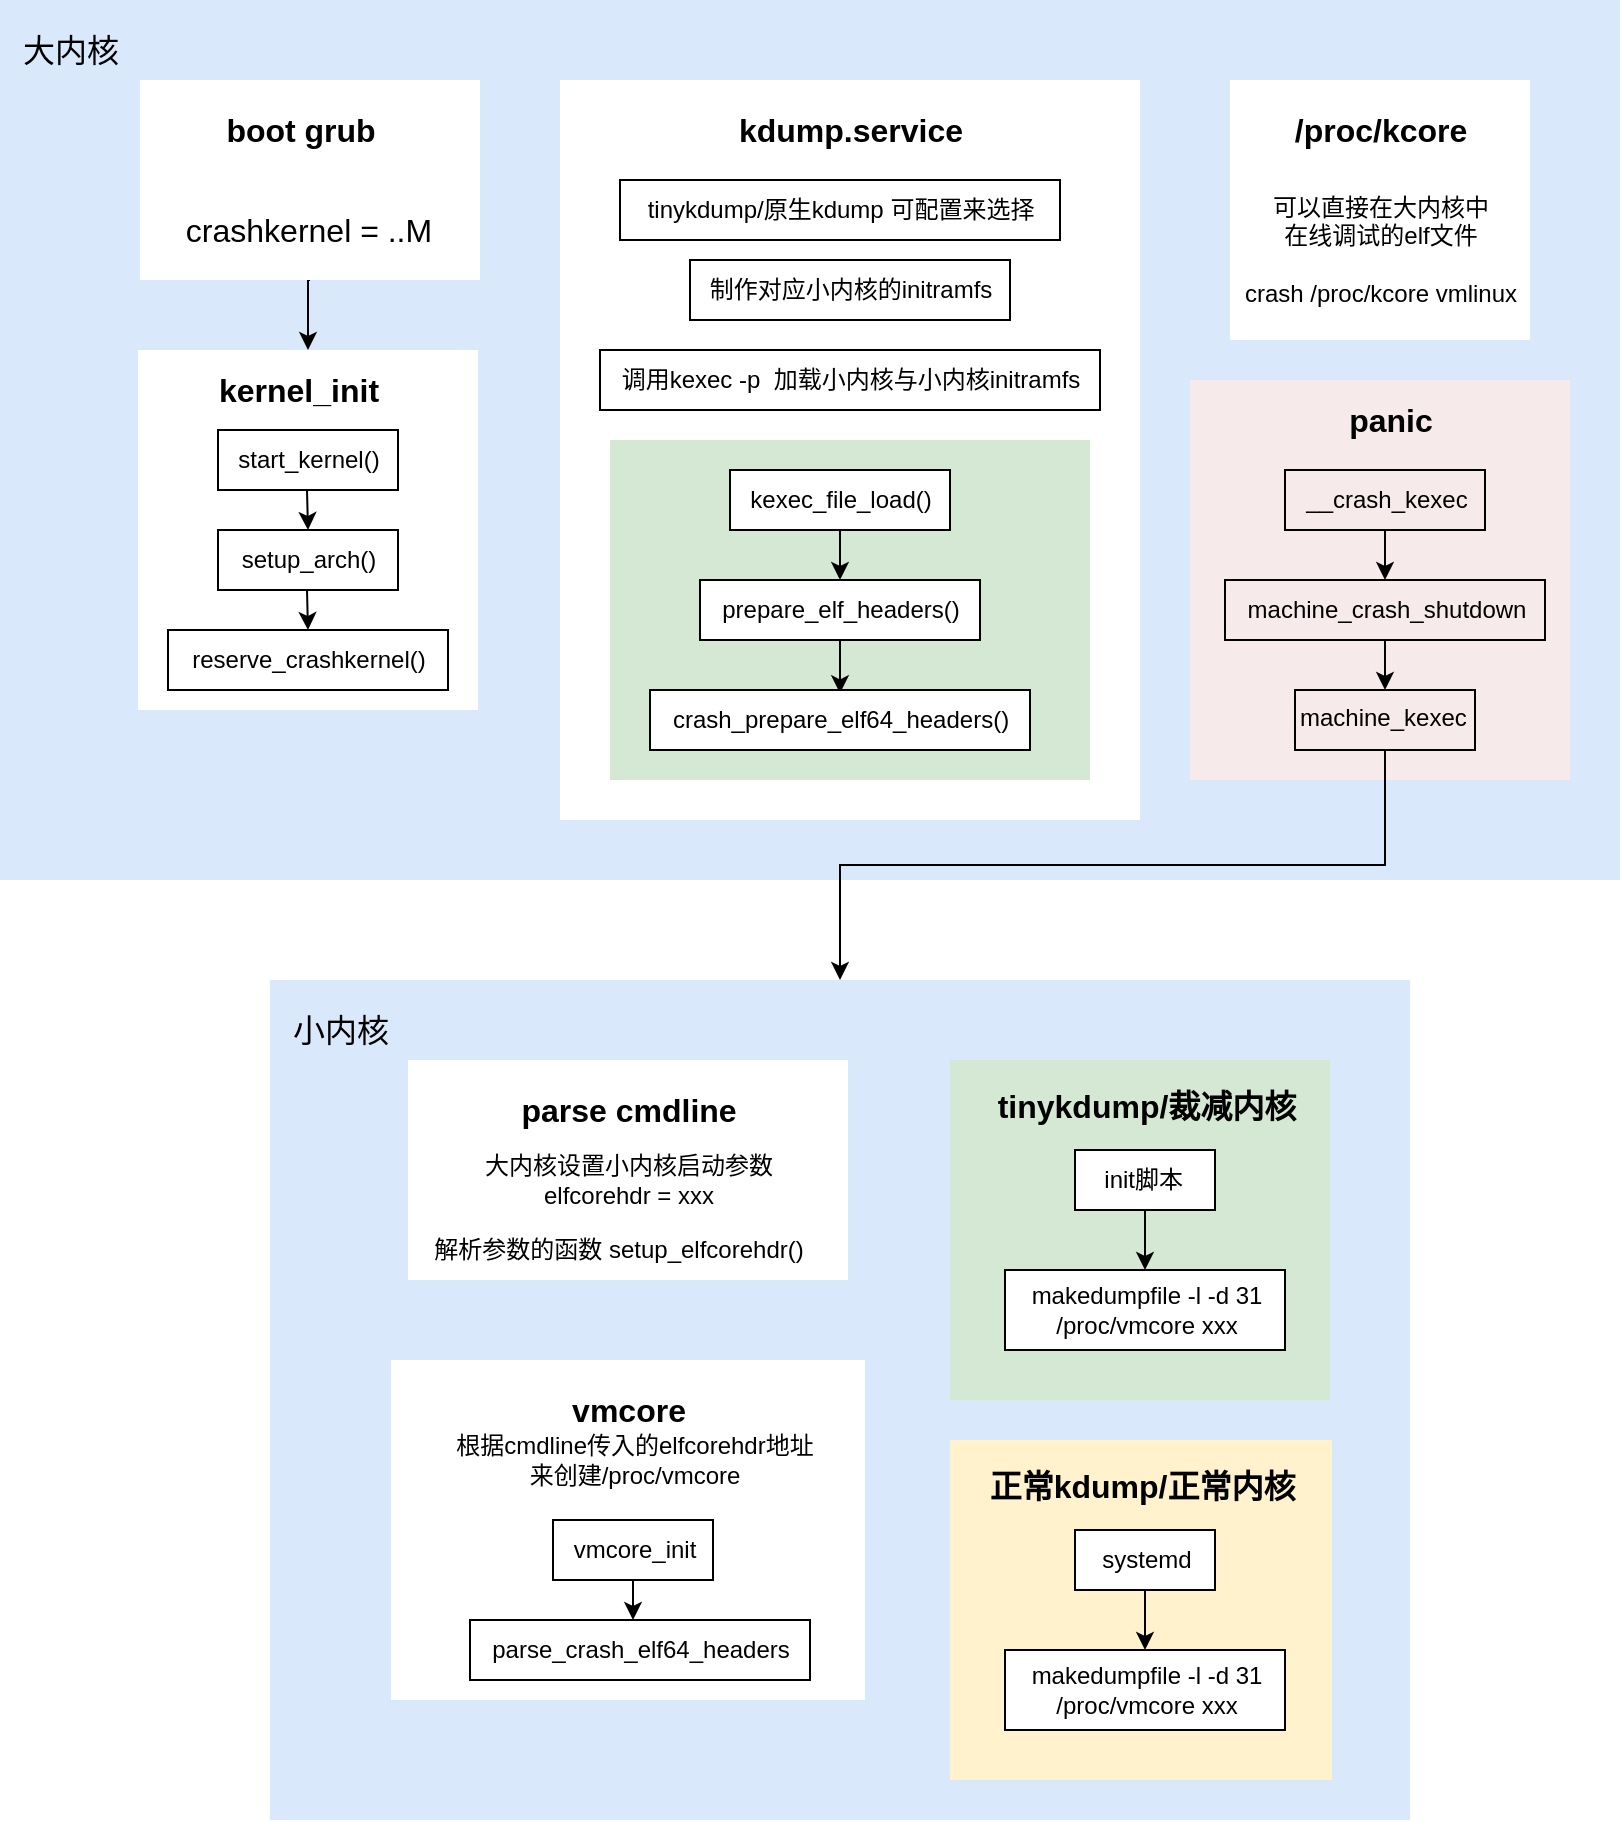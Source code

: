 <mxfile version="21.6.6" type="github">
  <diagram name="第 1 页" id="QE-rHyJdenW7DbmXGxB5">
    <mxGraphModel dx="2122" dy="763" grid="1" gridSize="10" guides="1" tooltips="1" connect="1" arrows="1" fold="1" page="1" pageScale="1" pageWidth="827" pageHeight="1169" math="0" shadow="0">
      <root>
        <mxCell id="0" />
        <mxCell id="1" parent="0" />
        <mxCell id="2CHSlPQVJFkhcI9sV0uu-4" value="" style="rounded=0;whiteSpace=wrap;html=1;fillColor=#dae8fc;strokeColor=none;" vertex="1" parent="1">
          <mxGeometry x="-140" y="410" width="810" height="440" as="geometry" />
        </mxCell>
        <mxCell id="2CHSlPQVJFkhcI9sV0uu-21" style="edgeStyle=orthogonalEdgeStyle;rounded=0;orthogonalLoop=1;jettySize=auto;html=1;exitX=0.5;exitY=1;exitDx=0;exitDy=0;entryX=0.5;entryY=0;entryDx=0;entryDy=0;" edge="1" parent="1" source="2CHSlPQVJFkhcI9sV0uu-1" target="2CHSlPQVJFkhcI9sV0uu-7">
          <mxGeometry relative="1" as="geometry" />
        </mxCell>
        <mxCell id="2CHSlPQVJFkhcI9sV0uu-1" value="" style="rounded=0;whiteSpace=wrap;html=1;fillColor=#FFFFFF;strokeColor=none;" vertex="1" parent="1">
          <mxGeometry x="-70" y="450" width="170" height="100" as="geometry" />
        </mxCell>
        <mxCell id="2CHSlPQVJFkhcI9sV0uu-2" value="boot grub" style="text;html=1;align=center;verticalAlign=middle;resizable=0;points=[];autosize=1;strokeColor=none;fillColor=none;fontFamily=Helvetica;fontSize=16;fontStyle=1" vertex="1" parent="1">
          <mxGeometry x="-40" y="460" width="100" height="30" as="geometry" />
        </mxCell>
        <mxCell id="2CHSlPQVJFkhcI9sV0uu-3" value="crashkernel = ..M" style="text;html=1;align=center;verticalAlign=middle;resizable=0;points=[];autosize=1;strokeColor=none;fillColor=none;fontSize=16;" vertex="1" parent="1">
          <mxGeometry x="-61" y="510" width="150" height="30" as="geometry" />
        </mxCell>
        <mxCell id="2CHSlPQVJFkhcI9sV0uu-5" value="大内核" style="text;html=1;align=center;verticalAlign=middle;resizable=0;points=[];autosize=1;strokeColor=none;fillColor=none;fontSize=16;" vertex="1" parent="1">
          <mxGeometry x="-140" y="420" width="70" height="30" as="geometry" />
        </mxCell>
        <mxCell id="2CHSlPQVJFkhcI9sV0uu-7" value="" style="whiteSpace=wrap;html=1;strokeColor=none;" vertex="1" parent="1">
          <mxGeometry x="-71" y="585" width="170" height="180" as="geometry" />
        </mxCell>
        <mxCell id="2CHSlPQVJFkhcI9sV0uu-8" value="kernel_init" style="text;html=1;align=center;verticalAlign=middle;resizable=0;points=[];autosize=1;strokeColor=none;fillColor=none;fontSize=16;fontStyle=1" vertex="1" parent="1">
          <mxGeometry x="-41" y="590" width="100" height="30" as="geometry" />
        </mxCell>
        <mxCell id="2CHSlPQVJFkhcI9sV0uu-9" value="start_kernel()" style="text;html=1;align=center;verticalAlign=middle;resizable=0;points=[];autosize=1;strokeColor=default;fillColor=none;" vertex="1" parent="1">
          <mxGeometry x="-31" y="625" width="90" height="30" as="geometry" />
        </mxCell>
        <mxCell id="2CHSlPQVJFkhcI9sV0uu-10" value="setup_arch()" style="text;html=1;align=center;verticalAlign=middle;resizable=0;points=[];autosize=1;strokeColor=default;fillColor=none;" vertex="1" parent="1">
          <mxGeometry x="-31" y="675" width="90" height="30" as="geometry" />
        </mxCell>
        <mxCell id="2CHSlPQVJFkhcI9sV0uu-11" value="reserve_crashkernel()" style="text;html=1;align=center;verticalAlign=middle;resizable=0;points=[];autosize=1;strokeColor=default;fillColor=none;" vertex="1" parent="1">
          <mxGeometry x="-56" y="725" width="140" height="30" as="geometry" />
        </mxCell>
        <mxCell id="2CHSlPQVJFkhcI9sV0uu-16" value="" style="endArrow=classic;html=1;rounded=0;" edge="1" parent="1">
          <mxGeometry width="50" height="50" relative="1" as="geometry">
            <mxPoint x="13.5" y="705" as="sourcePoint" />
            <mxPoint x="14" y="725" as="targetPoint" />
          </mxGeometry>
        </mxCell>
        <mxCell id="2CHSlPQVJFkhcI9sV0uu-19" value="" style="endArrow=classic;html=1;rounded=0;" edge="1" parent="1">
          <mxGeometry width="50" height="50" relative="1" as="geometry">
            <mxPoint x="13.5" y="655" as="sourcePoint" />
            <mxPoint x="14" y="675" as="targetPoint" />
          </mxGeometry>
        </mxCell>
        <mxCell id="2CHSlPQVJFkhcI9sV0uu-22" value="" style="rounded=0;whiteSpace=wrap;html=1;strokeColor=none;" vertex="1" parent="1">
          <mxGeometry x="140" y="450" width="290" height="370" as="geometry" />
        </mxCell>
        <mxCell id="2CHSlPQVJFkhcI9sV0uu-23" value="kdump.service" style="text;html=1;align=center;verticalAlign=middle;resizable=0;points=[];autosize=1;strokeColor=none;fillColor=none;fontSize=16;fontStyle=1" vertex="1" parent="1">
          <mxGeometry x="215" y="460" width="140" height="30" as="geometry" />
        </mxCell>
        <mxCell id="2CHSlPQVJFkhcI9sV0uu-24" value="制作对应小内核的initramfs" style="text;html=1;align=center;verticalAlign=middle;resizable=0;points=[];autosize=1;strokeColor=default;fillColor=none;" vertex="1" parent="1">
          <mxGeometry x="205" y="540" width="160" height="30" as="geometry" />
        </mxCell>
        <mxCell id="2CHSlPQVJFkhcI9sV0uu-25" value="调用kexec -p&amp;nbsp; 加载小内核与小内核initramfs" style="text;html=1;align=center;verticalAlign=middle;resizable=0;points=[];autosize=1;strokeColor=default;fillColor=none;" vertex="1" parent="1">
          <mxGeometry x="160" y="585" width="250" height="30" as="geometry" />
        </mxCell>
        <mxCell id="2CHSlPQVJFkhcI9sV0uu-36" value="" style="rounded=0;whiteSpace=wrap;html=1;fillColor=#d5e8d4;strokeColor=none;" vertex="1" parent="1">
          <mxGeometry x="165" y="630" width="240" height="170" as="geometry" />
        </mxCell>
        <mxCell id="2CHSlPQVJFkhcI9sV0uu-34" style="edgeStyle=orthogonalEdgeStyle;rounded=0;orthogonalLoop=1;jettySize=auto;html=1;" edge="1" parent="1" source="2CHSlPQVJFkhcI9sV0uu-26" target="2CHSlPQVJFkhcI9sV0uu-27">
          <mxGeometry relative="1" as="geometry" />
        </mxCell>
        <mxCell id="2CHSlPQVJFkhcI9sV0uu-26" value="kexec_file_load()" style="text;html=1;align=center;verticalAlign=middle;resizable=0;points=[];autosize=1;strokeColor=default;fillColor=default;" vertex="1" parent="1">
          <mxGeometry x="225" y="645" width="110" height="30" as="geometry" />
        </mxCell>
        <mxCell id="2CHSlPQVJFkhcI9sV0uu-35" style="edgeStyle=orthogonalEdgeStyle;rounded=0;orthogonalLoop=1;jettySize=auto;html=1;entryX=0.5;entryY=0.055;entryDx=0;entryDy=0;entryPerimeter=0;" edge="1" parent="1" source="2CHSlPQVJFkhcI9sV0uu-27" target="2CHSlPQVJFkhcI9sV0uu-28">
          <mxGeometry relative="1" as="geometry" />
        </mxCell>
        <mxCell id="2CHSlPQVJFkhcI9sV0uu-27" value="prepare_elf_headers()" style="text;html=1;align=center;verticalAlign=middle;resizable=0;points=[];autosize=1;strokeColor=default;fillColor=default;" vertex="1" parent="1">
          <mxGeometry x="210" y="700" width="140" height="30" as="geometry" />
        </mxCell>
        <mxCell id="2CHSlPQVJFkhcI9sV0uu-28" value="crash_prepare_elf64_headers()" style="text;html=1;align=center;verticalAlign=middle;resizable=0;points=[];autosize=1;strokeColor=default;fillColor=default;" vertex="1" parent="1">
          <mxGeometry x="185" y="755" width="190" height="30" as="geometry" />
        </mxCell>
        <mxCell id="2CHSlPQVJFkhcI9sV0uu-60" value="" style="whiteSpace=wrap;html=1;fillColor=#f6eaea;strokeColor=none;" vertex="1" parent="1">
          <mxGeometry x="455" y="600" width="190" height="200" as="geometry" />
        </mxCell>
        <mxCell id="2CHSlPQVJFkhcI9sV0uu-61" value="panic" style="text;html=1;align=center;verticalAlign=middle;resizable=0;points=[];autosize=1;strokeColor=none;fillColor=none;fontSize=16;fontStyle=1" vertex="1" parent="1">
          <mxGeometry x="520" y="605" width="70" height="30" as="geometry" />
        </mxCell>
        <mxCell id="2CHSlPQVJFkhcI9sV0uu-64" value="" style="whiteSpace=wrap;html=1;strokeColor=none;" vertex="1" parent="1">
          <mxGeometry x="475" y="450" width="150" height="130" as="geometry" />
        </mxCell>
        <mxCell id="2CHSlPQVJFkhcI9sV0uu-65" value="/proc/kcore" style="text;html=1;align=center;verticalAlign=middle;resizable=0;points=[];autosize=1;strokeColor=none;fillColor=none;fontSize=16;fontStyle=1" vertex="1" parent="1">
          <mxGeometry x="495" y="460" width="110" height="30" as="geometry" />
        </mxCell>
        <mxCell id="2CHSlPQVJFkhcI9sV0uu-66" value="可以直接在大内核中&lt;br&gt;在线调试的elf文件&lt;br&gt;&lt;br&gt;crash /proc/kcore vmlinux" style="text;html=1;align=center;verticalAlign=middle;resizable=0;points=[];autosize=1;strokeColor=none;fillColor=none;" vertex="1" parent="1">
          <mxGeometry x="470" y="500" width="160" height="70" as="geometry" />
        </mxCell>
        <mxCell id="2CHSlPQVJFkhcI9sV0uu-129" style="edgeStyle=orthogonalEdgeStyle;rounded=0;orthogonalLoop=1;jettySize=auto;html=1;exitX=0.5;exitY=1;exitDx=0;exitDy=0;entryX=0.5;entryY=0;entryDx=0;entryDy=0;" edge="1" parent="1" source="2CHSlPQVJFkhcI9sV0uu-67" target="2CHSlPQVJFkhcI9sV0uu-76">
          <mxGeometry relative="1" as="geometry" />
        </mxCell>
        <mxCell id="2CHSlPQVJFkhcI9sV0uu-67" value="machine_kexec" style="text;whiteSpace=wrap;strokeColor=default;" vertex="1" parent="1">
          <mxGeometry x="507.5" y="755" width="90" height="30" as="geometry" />
        </mxCell>
        <mxCell id="2CHSlPQVJFkhcI9sV0uu-74" style="edgeStyle=orthogonalEdgeStyle;rounded=0;orthogonalLoop=1;jettySize=auto;html=1;entryX=0.5;entryY=0;entryDx=0;entryDy=0;" edge="1" parent="1" source="2CHSlPQVJFkhcI9sV0uu-70" target="2CHSlPQVJFkhcI9sV0uu-67">
          <mxGeometry relative="1" as="geometry" />
        </mxCell>
        <mxCell id="2CHSlPQVJFkhcI9sV0uu-70" value="machine_crash_shutdown" style="text;html=1;align=center;verticalAlign=middle;resizable=0;points=[];autosize=1;strokeColor=default;fillColor=none;" vertex="1" parent="1">
          <mxGeometry x="472.5" y="700" width="160" height="30" as="geometry" />
        </mxCell>
        <mxCell id="2CHSlPQVJFkhcI9sV0uu-73" style="edgeStyle=orthogonalEdgeStyle;rounded=0;orthogonalLoop=1;jettySize=auto;html=1;" edge="1" parent="1" source="2CHSlPQVJFkhcI9sV0uu-71" target="2CHSlPQVJFkhcI9sV0uu-70">
          <mxGeometry relative="1" as="geometry" />
        </mxCell>
        <mxCell id="2CHSlPQVJFkhcI9sV0uu-71" value="__crash_kexec" style="text;html=1;align=center;verticalAlign=middle;resizable=0;points=[];autosize=1;strokeColor=default;fillColor=none;" vertex="1" parent="1">
          <mxGeometry x="502.5" y="645" width="100" height="30" as="geometry" />
        </mxCell>
        <mxCell id="2CHSlPQVJFkhcI9sV0uu-76" value="" style="rounded=0;whiteSpace=wrap;html=1;fillColor=#dae8fc;strokeColor=none;" vertex="1" parent="1">
          <mxGeometry x="-5" y="900" width="570" height="420" as="geometry" />
        </mxCell>
        <mxCell id="2CHSlPQVJFkhcI9sV0uu-78" value="" style="rounded=0;whiteSpace=wrap;html=1;strokeColor=none;" vertex="1" parent="1">
          <mxGeometry x="64" y="940" width="220" height="110" as="geometry" />
        </mxCell>
        <mxCell id="2CHSlPQVJFkhcI9sV0uu-79" value="parse cmdline" style="text;html=1;align=center;verticalAlign=middle;resizable=0;points=[];autosize=1;strokeColor=none;fillColor=none;fontFamily=Helvetica;fontSize=16;fontStyle=1" vertex="1" parent="1">
          <mxGeometry x="109" y="950" width="130" height="30" as="geometry" />
        </mxCell>
        <mxCell id="2CHSlPQVJFkhcI9sV0uu-80" value="大内核设置小内核启动参数&lt;br&gt;elfcorehdr = xxx" style="text;html=1;align=center;verticalAlign=middle;resizable=0;points=[];autosize=1;strokeColor=none;fillColor=none;fontSize=12;" vertex="1" parent="1">
          <mxGeometry x="89" y="980" width="170" height="40" as="geometry" />
        </mxCell>
        <mxCell id="2CHSlPQVJFkhcI9sV0uu-81" value="小内核" style="text;html=1;align=center;verticalAlign=middle;resizable=0;points=[];autosize=1;strokeColor=none;fillColor=none;fontSize=16;" vertex="1" parent="1">
          <mxGeometry x="-5" y="910" width="70" height="30" as="geometry" />
        </mxCell>
        <mxCell id="2CHSlPQVJFkhcI9sV0uu-109" value="解析参数的函数 setup_elfcorehdr()" style="text;html=1;align=center;verticalAlign=middle;resizable=0;points=[];autosize=1;strokeColor=none;fillColor=none;" vertex="1" parent="1">
          <mxGeometry x="64" y="1020" width="210" height="30" as="geometry" />
        </mxCell>
        <mxCell id="2CHSlPQVJFkhcI9sV0uu-110" value="" style="rounded=0;whiteSpace=wrap;html=1;strokeColor=none;" vertex="1" parent="1">
          <mxGeometry x="55.5" y="1090" width="237" height="170" as="geometry" />
        </mxCell>
        <mxCell id="2CHSlPQVJFkhcI9sV0uu-111" value="vmcore" style="text;html=1;align=center;verticalAlign=middle;resizable=0;points=[];autosize=1;strokeColor=none;fillColor=none;fontSize=16;fontStyle=1" vertex="1" parent="1">
          <mxGeometry x="134" y="1100" width="80" height="30" as="geometry" />
        </mxCell>
        <mxCell id="2CHSlPQVJFkhcI9sV0uu-115" style="edgeStyle=orthogonalEdgeStyle;rounded=0;orthogonalLoop=1;jettySize=auto;html=1;entryX=0.479;entryY=0;entryDx=0;entryDy=0;entryPerimeter=0;" edge="1" parent="1" source="2CHSlPQVJFkhcI9sV0uu-112" target="2CHSlPQVJFkhcI9sV0uu-114">
          <mxGeometry relative="1" as="geometry" />
        </mxCell>
        <mxCell id="2CHSlPQVJFkhcI9sV0uu-112" value="vmcore_init" style="text;html=1;align=center;verticalAlign=middle;resizable=0;points=[];autosize=1;strokeColor=default;fillColor=none;" vertex="1" parent="1">
          <mxGeometry x="136.5" y="1170" width="80" height="30" as="geometry" />
        </mxCell>
        <mxCell id="2CHSlPQVJFkhcI9sV0uu-113" value="根据cmdline传入的elfcorehdr地址&lt;br&gt;来创建/proc/vmcore" style="text;html=1;align=center;verticalAlign=middle;resizable=0;points=[];autosize=1;strokeColor=none;fillColor=none;" vertex="1" parent="1">
          <mxGeometry x="76.5" y="1120" width="200" height="40" as="geometry" />
        </mxCell>
        <mxCell id="2CHSlPQVJFkhcI9sV0uu-114" value="parse_crash_elf64_headers" style="text;html=1;align=center;verticalAlign=middle;resizable=0;points=[];autosize=1;strokeColor=default;fillColor=none;" vertex="1" parent="1">
          <mxGeometry x="95" y="1220" width="170" height="30" as="geometry" />
        </mxCell>
        <mxCell id="2CHSlPQVJFkhcI9sV0uu-117" value="" style="whiteSpace=wrap;html=1;strokeColor=none;fillColor=#d5e8d4;" vertex="1" parent="1">
          <mxGeometry x="335" y="940" width="190" height="170" as="geometry" />
        </mxCell>
        <mxCell id="2CHSlPQVJFkhcI9sV0uu-118" value="tinykdump/裁减内核" style="text;html=1;align=center;verticalAlign=middle;resizable=0;points=[];autosize=1;strokeColor=none;fillColor=none;fontSize=16;fontStyle=1" vertex="1" parent="1">
          <mxGeometry x="347.5" y="948" width="170" height="30" as="geometry" />
        </mxCell>
        <mxCell id="2CHSlPQVJFkhcI9sV0uu-123" style="edgeStyle=orthogonalEdgeStyle;rounded=0;orthogonalLoop=1;jettySize=auto;html=1;" edge="1" parent="1" source="2CHSlPQVJFkhcI9sV0uu-120" target="2CHSlPQVJFkhcI9sV0uu-122">
          <mxGeometry relative="1" as="geometry" />
        </mxCell>
        <mxCell id="2CHSlPQVJFkhcI9sV0uu-120" value="init脚本&amp;nbsp;" style="text;html=1;align=center;verticalAlign=middle;resizable=0;points=[];autosize=1;fillColor=default;strokeColor=default;" vertex="1" parent="1">
          <mxGeometry x="397.5" y="985" width="70" height="30" as="geometry" />
        </mxCell>
        <mxCell id="2CHSlPQVJFkhcI9sV0uu-122" value="makedumpfile -l -d 31 &lt;br&gt;/proc/vmcore xxx" style="text;html=1;align=center;verticalAlign=middle;resizable=0;points=[];autosize=1;fillColor=default;strokeColor=default;" vertex="1" parent="1">
          <mxGeometry x="362.5" y="1045" width="140" height="40" as="geometry" />
        </mxCell>
        <mxCell id="2CHSlPQVJFkhcI9sV0uu-124" value="" style="whiteSpace=wrap;html=1;strokeColor=none;fillColor=#fff2cc;" vertex="1" parent="1">
          <mxGeometry x="335" y="1130" width="191" height="170" as="geometry" />
        </mxCell>
        <mxCell id="2CHSlPQVJFkhcI9sV0uu-125" value="正常kdump/正常内核&amp;nbsp;" style="text;html=1;align=center;verticalAlign=middle;resizable=0;points=[];autosize=1;strokeColor=none;fillColor=none;fontSize=16;fontStyle=1" vertex="1" parent="1">
          <mxGeometry x="342.5" y="1138" width="180" height="30" as="geometry" />
        </mxCell>
        <mxCell id="2CHSlPQVJFkhcI9sV0uu-126" style="edgeStyle=orthogonalEdgeStyle;rounded=0;orthogonalLoop=1;jettySize=auto;html=1;" edge="1" parent="1" source="2CHSlPQVJFkhcI9sV0uu-127" target="2CHSlPQVJFkhcI9sV0uu-128">
          <mxGeometry relative="1" as="geometry" />
        </mxCell>
        <mxCell id="2CHSlPQVJFkhcI9sV0uu-127" value="systemd" style="text;html=1;align=center;verticalAlign=middle;resizable=0;points=[];autosize=1;fillColor=default;strokeColor=default;" vertex="1" parent="1">
          <mxGeometry x="397.5" y="1175" width="70" height="30" as="geometry" />
        </mxCell>
        <mxCell id="2CHSlPQVJFkhcI9sV0uu-128" value="makedumpfile -l -d 31 &lt;br&gt;/proc/vmcore xxx" style="text;html=1;align=center;verticalAlign=middle;resizable=0;points=[];autosize=1;fillColor=default;strokeColor=default;" vertex="1" parent="1">
          <mxGeometry x="362.5" y="1235" width="140" height="40" as="geometry" />
        </mxCell>
        <mxCell id="2CHSlPQVJFkhcI9sV0uu-130" value="tinykdump/原生kdump 可配置来选择" style="text;html=1;align=center;verticalAlign=middle;resizable=0;points=[];autosize=1;strokeColor=default;fillColor=none;" vertex="1" parent="1">
          <mxGeometry x="170" y="500" width="220" height="30" as="geometry" />
        </mxCell>
      </root>
    </mxGraphModel>
  </diagram>
</mxfile>
